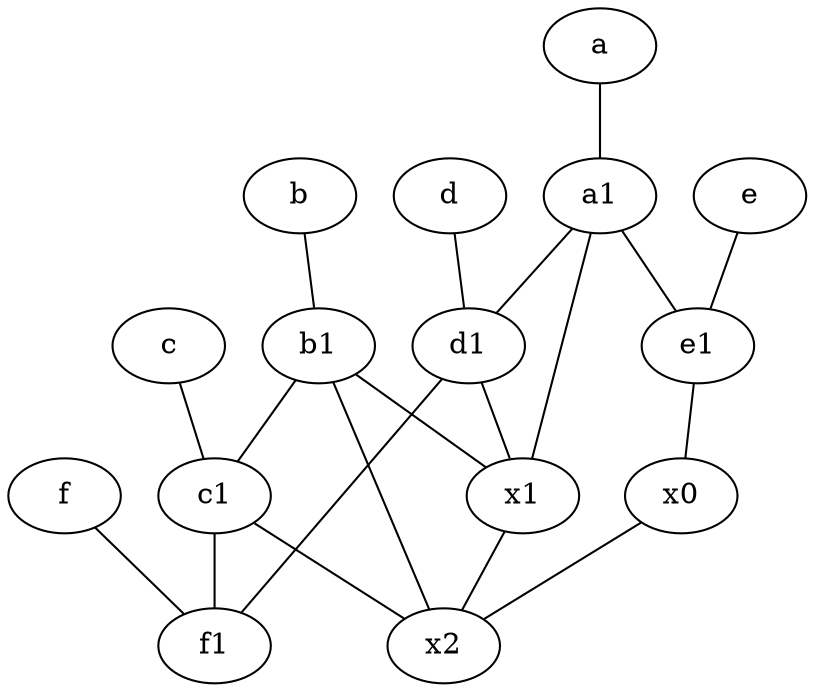 graph {
	node [labelfontsize=50]
	f1 [labelfontsize=50 pos="3,8!"]
	x2 [labelfontsize=50]
	e1 [labelfontsize=50 pos="7,7!"]
	e [labelfontsize=50 pos="7,9!"]
	b1 [labelfontsize=50 pos="9,4!"]
	x0 [labelfontsize=50]
	c1 [labelfontsize=50 pos="4.5,3!"]
	d1 [labelfontsize=50 pos="3,5!"]
	a [labelfontsize=50 pos="8,2!"]
	c [labelfontsize=50 pos="4.5,2!"]
	d [labelfontsize=50 pos="2,5!"]
	a1 [labelfontsize=50 pos="8,3!"]
	f [labelfontsize=50 pos="3,9!"]
	b [labelfontsize=50 pos="10,4!"]
	x1 [labelfontsize=50]
	e1 -- x0
	x0 -- x2
	b1 -- c1
	a1 -- x1
	b1 -- x2
	a -- a1
	a1 -- d1
	b -- b1
	c -- c1
	d -- d1
	d1 -- x1
	d1 -- f1
	a1 -- e1
	c1 -- x2
	c1 -- f1
	f -- f1
	e -- e1
	x1 -- x2
	b1 -- x1
}
